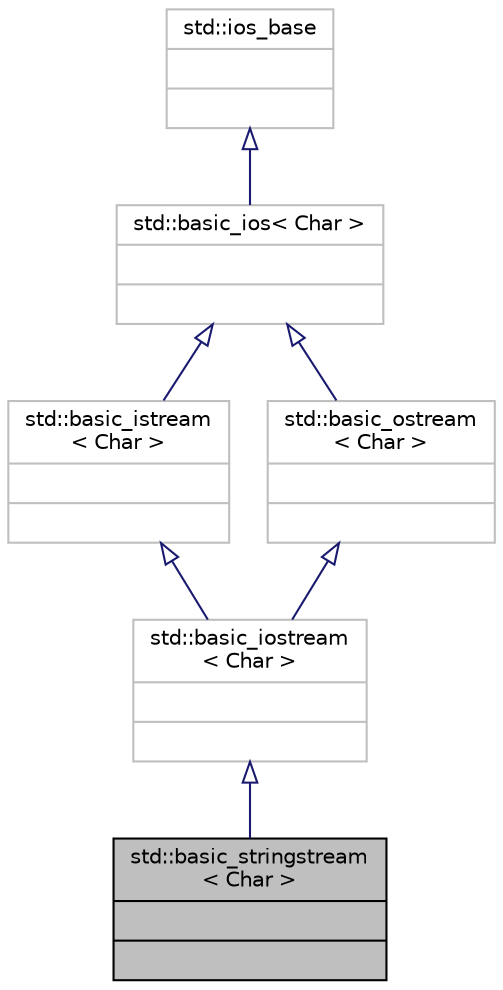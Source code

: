 digraph "std::basic_stringstream&lt; Char &gt;"
{
  edge [fontname="Helvetica",fontsize="10",labelfontname="Helvetica",labelfontsize="10"];
  node [fontname="Helvetica",fontsize="10",shape=record];
  Node286 [label="{std::basic_stringstream\l\< Char \>\n||}",height=0.2,width=0.4,color="black", fillcolor="grey75", style="filled", fontcolor="black"];
  Node287 -> Node286 [dir="back",color="midnightblue",fontsize="10",style="solid",arrowtail="onormal",fontname="Helvetica"];
  Node287 [label="{std::basic_iostream\l\< Char \>\n||}",height=0.2,width=0.4,color="grey75", fillcolor="white", style="filled",tooltip="STL class "];
  Node288 -> Node287 [dir="back",color="midnightblue",fontsize="10",style="solid",arrowtail="onormal",fontname="Helvetica"];
  Node288 [label="{std::basic_istream\l\< Char \>\n||}",height=0.2,width=0.4,color="grey75", fillcolor="white", style="filled",tooltip="STL class "];
  Node289 -> Node288 [dir="back",color="midnightblue",fontsize="10",style="solid",arrowtail="onormal",fontname="Helvetica"];
  Node289 [label="{std::basic_ios\< Char \>\n||}",height=0.2,width=0.4,color="grey75", fillcolor="white", style="filled",tooltip="STL class "];
  Node290 -> Node289 [dir="back",color="midnightblue",fontsize="10",style="solid",arrowtail="onormal",fontname="Helvetica"];
  Node290 [label="{std::ios_base\n||}",height=0.2,width=0.4,color="grey75", fillcolor="white", style="filled",tooltip="STL class "];
  Node291 -> Node287 [dir="back",color="midnightblue",fontsize="10",style="solid",arrowtail="onormal",fontname="Helvetica"];
  Node291 [label="{std::basic_ostream\l\< Char \>\n||}",height=0.2,width=0.4,color="grey75", fillcolor="white", style="filled",tooltip="STL class "];
  Node289 -> Node291 [dir="back",color="midnightblue",fontsize="10",style="solid",arrowtail="onormal",fontname="Helvetica"];
}
